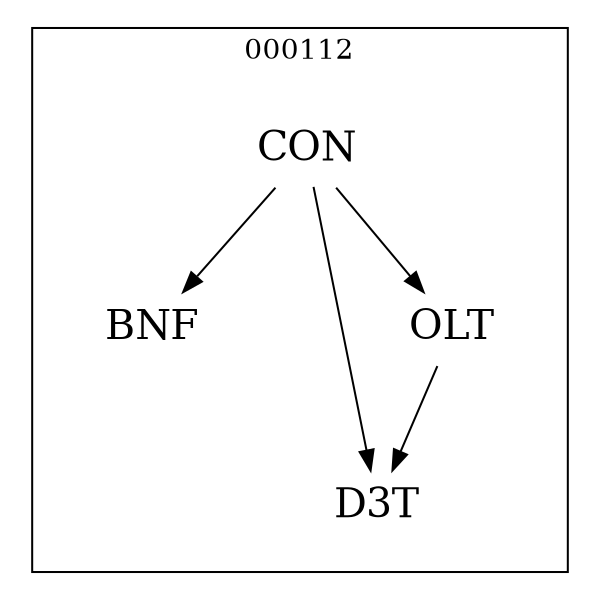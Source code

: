 strict digraph DAGS {
	size = "4,4!" ; ratio ="fill"; subgraph cluster_0{
			labeldoc = "t";
			label = "000112";node	[label= CON, shape = plaintext, fontsize=20] CON;node	[label= BNF, shape = plaintext, fontsize=20] BNF;node	[label= D3T, shape = plaintext, fontsize=20] D3T;node	[label= OLT, shape = plaintext, fontsize=20] OLT;
CON->BNF;
CON->D3T;
CON->OLT;
OLT->D3T;
	}}